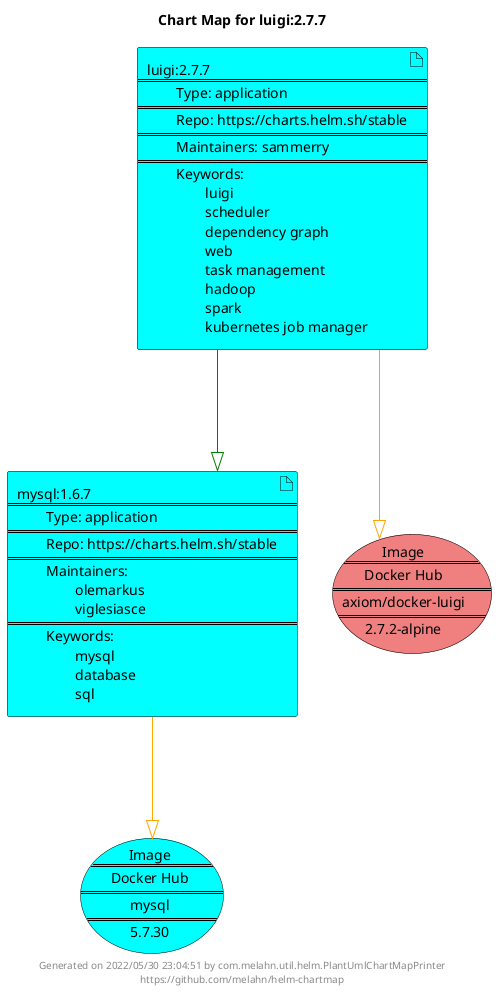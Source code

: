@startuml
skinparam linetype ortho
skinparam backgroundColor white
skinparam usecaseBorderColor black
skinparam usecaseArrowColor LightSlateGray
skinparam artifactBorderColor black
skinparam artifactArrowColor LightSlateGray

title Chart Map for luigi:2.7.7

'There are 2 referenced Helm Charts
artifact "mysql:1.6.7\n====\n\tType: application\n====\n\tRepo: https://charts.helm.sh/stable\n====\n\tMaintainers: \n\t\tolemarkus\n\t\tviglesiasce\n====\n\tKeywords: \n\t\tmysql\n\t\tdatabase\n\t\tsql" as mysql_1_6_7 #Aqua
artifact "luigi:2.7.7\n====\n\tType: application\n====\n\tRepo: https://charts.helm.sh/stable\n====\n\tMaintainers: sammerry\n====\n\tKeywords: \n\t\tluigi\n\t\tscheduler\n\t\tdependency graph\n\t\tweb\n\t\ttask management\n\t\thadoop\n\t\tspark\n\t\tkubernetes job manager" as luigi_2_7_7 #Aqua

'There are 2 referenced Docker Images
usecase "Image\n====\nDocker Hub\n====\naxiom/docker-luigi\n====\n2.7.2-alpine" as axiom_docker_luigi_2_7_2_alpine #LightCoral
usecase "Image\n====\nDocker Hub\n====\nmysql\n====\n5.7.30" as mysql_5_7_30 #Aqua

'Chart Dependencies
luigi_2_7_7--[#green]-|>mysql_1_6_7
mysql_1_6_7--[#orange]-|>mysql_5_7_30
luigi_2_7_7--[#orange]-|>axiom_docker_luigi_2_7_2_alpine

center footer Generated on 2022/05/30 23:04:51 by com.melahn.util.helm.PlantUmlChartMapPrinter\nhttps://github.com/melahn/helm-chartmap
@enduml
